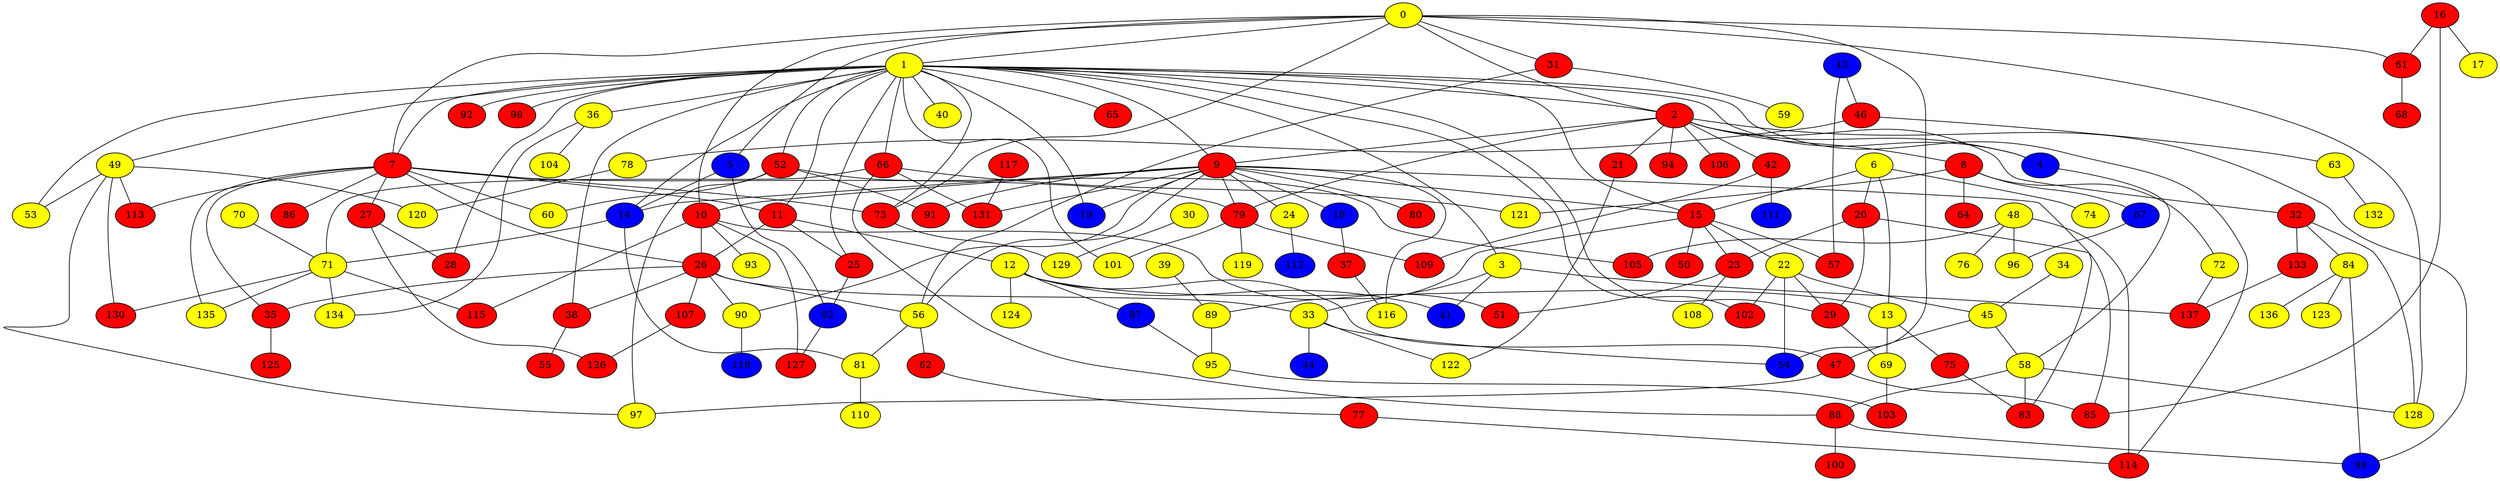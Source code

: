 graph {
0 [style = filled fillcolor = yellow];
1 [style = filled fillcolor = yellow];
2 [style = filled fillcolor = red];
3 [style = filled fillcolor = yellow];
4 [style = filled fillcolor = blue];
5 [style = filled fillcolor = blue];
6 [style = filled fillcolor = yellow];
7 [style = filled fillcolor = red];
8 [style = filled fillcolor = red];
9 [style = filled fillcolor = red];
10 [style = filled fillcolor = red];
11 [style = filled fillcolor = red];
12 [style = filled fillcolor = yellow];
13 [style = filled fillcolor = yellow];
14 [style = filled fillcolor = blue];
15 [style = filled fillcolor = red];
16 [style = filled fillcolor = red];
17 [style = filled fillcolor = yellow];
18 [style = filled fillcolor = blue];
19 [style = filled fillcolor = blue];
20 [style = filled fillcolor = red];
21 [style = filled fillcolor = red];
22 [style = filled fillcolor = yellow];
23 [style = filled fillcolor = red];
24 [style = filled fillcolor = yellow];
25 [style = filled fillcolor = red];
26 [style = filled fillcolor = red];
27 [style = filled fillcolor = red];
28 [style = filled fillcolor = red];
29 [style = filled fillcolor = red];
30 [style = filled fillcolor = yellow];
31 [style = filled fillcolor = red];
32 [style = filled fillcolor = red];
33 [style = filled fillcolor = yellow];
34 [style = filled fillcolor = yellow];
35 [style = filled fillcolor = red];
36 [style = filled fillcolor = yellow];
37 [style = filled fillcolor = red];
38 [style = filled fillcolor = red];
39 [style = filled fillcolor = yellow];
40 [style = filled fillcolor = yellow];
41 [style = filled fillcolor = blue];
42 [style = filled fillcolor = red];
43 [style = filled fillcolor = blue];
44 [style = filled fillcolor = blue];
45 [style = filled fillcolor = yellow];
46 [style = filled fillcolor = red];
47 [style = filled fillcolor = red];
48 [style = filled fillcolor = yellow];
49 [style = filled fillcolor = yellow];
50 [style = filled fillcolor = red];
51 [style = filled fillcolor = red];
52 [style = filled fillcolor = red];
53 [style = filled fillcolor = yellow];
54 [style = filled fillcolor = blue];
55 [style = filled fillcolor = red];
56 [style = filled fillcolor = yellow];
57 [style = filled fillcolor = red];
58 [style = filled fillcolor = yellow];
59 [style = filled fillcolor = yellow];
60 [style = filled fillcolor = yellow];
61 [style = filled fillcolor = red];
62 [style = filled fillcolor = red];
63 [style = filled fillcolor = yellow];
64 [style = filled fillcolor = red];
65 [style = filled fillcolor = red];
66 [style = filled fillcolor = red];
67 [style = filled fillcolor = blue];
68 [style = filled fillcolor = red];
69 [style = filled fillcolor = yellow];
70 [style = filled fillcolor = yellow];
71 [style = filled fillcolor = yellow];
72 [style = filled fillcolor = yellow];
73 [style = filled fillcolor = red];
74 [style = filled fillcolor = yellow];
75 [style = filled fillcolor = red];
76 [style = filled fillcolor = yellow];
77 [style = filled fillcolor = red];
78 [style = filled fillcolor = yellow];
79 [style = filled fillcolor = red];
80 [style = filled fillcolor = red];
81 [style = filled fillcolor = yellow];
82 [style = filled fillcolor = blue];
83 [style = filled fillcolor = red];
84 [style = filled fillcolor = yellow];
85 [style = filled fillcolor = red];
86 [style = filled fillcolor = red];
87 [style = filled fillcolor = blue];
88 [style = filled fillcolor = red];
89 [style = filled fillcolor = yellow];
90 [style = filled fillcolor = yellow];
91 [style = filled fillcolor = red];
92 [style = filled fillcolor = red];
93 [style = filled fillcolor = yellow];
94 [style = filled fillcolor = red];
95 [style = filled fillcolor = yellow];
96 [style = filled fillcolor = yellow];
97 [style = filled fillcolor = yellow];
98 [style = filled fillcolor = red];
99 [style = filled fillcolor = blue];
100 [style = filled fillcolor = red];
101 [style = filled fillcolor = yellow];
102 [style = filled fillcolor = red];
103 [style = filled fillcolor = red];
104 [style = filled fillcolor = yellow];
105 [style = filled fillcolor = red];
106 [style = filled fillcolor = red];
107 [style = filled fillcolor = red];
108 [style = filled fillcolor = yellow];
109 [style = filled fillcolor = red];
110 [style = filled fillcolor = yellow];
111 [style = filled fillcolor = blue];
112 [style = filled fillcolor = blue];
113 [style = filled fillcolor = red];
114 [style = filled fillcolor = red];
115 [style = filled fillcolor = red];
116 [style = filled fillcolor = yellow];
117 [style = filled fillcolor = red];
118 [style = filled fillcolor = blue];
119 [style = filled fillcolor = yellow];
120 [style = filled fillcolor = yellow];
121 [style = filled fillcolor = yellow];
122 [style = filled fillcolor = yellow];
123 [style = filled fillcolor = yellow];
124 [style = filled fillcolor = yellow];
125 [style = filled fillcolor = red];
126 [style = filled fillcolor = red];
127 [style = filled fillcolor = red];
128 [style = filled fillcolor = yellow];
129 [style = filled fillcolor = yellow];
130 [style = filled fillcolor = red];
131 [style = filled fillcolor = red];
132 [style = filled fillcolor = yellow];
133 [style = filled fillcolor = red];
134 [style = filled fillcolor = yellow];
135 [style = filled fillcolor = yellow];
136 [style = filled fillcolor = yellow];
137 [style = filled fillcolor = red];
0 -- 7;
0 -- 5;
0 -- 2;
0 -- 1;
0 -- 10;
0 -- 31;
0 -- 54;
0 -- 61;
0 -- 73;
0 -- 128;
1 -- 2;
1 -- 3;
1 -- 4;
1 -- 7;
1 -- 9;
1 -- 11;
1 -- 14;
1 -- 15;
1 -- 19;
1 -- 25;
1 -- 28;
1 -- 29;
1 -- 36;
1 -- 38;
1 -- 40;
1 -- 49;
1 -- 52;
1 -- 53;
1 -- 65;
1 -- 66;
1 -- 73;
1 -- 92;
1 -- 98;
1 -- 101;
1 -- 102;
1 -- 114;
2 -- 4;
2 -- 8;
2 -- 9;
2 -- 21;
2 -- 32;
2 -- 42;
2 -- 79;
2 -- 94;
2 -- 99;
2 -- 106;
3 -- 33;
3 -- 41;
3 -- 137;
4 -- 58;
5 -- 14;
5 -- 82;
6 -- 13;
6 -- 15;
6 -- 20;
6 -- 74;
7 -- 11;
7 -- 26;
7 -- 27;
7 -- 35;
7 -- 60;
7 -- 73;
7 -- 79;
7 -- 86;
7 -- 113;
7 -- 135;
8 -- 64;
8 -- 67;
8 -- 72;
8 -- 121;
9 -- 10;
9 -- 14;
9 -- 15;
9 -- 18;
9 -- 19;
9 -- 24;
9 -- 56;
9 -- 79;
9 -- 80;
9 -- 83;
9 -- 90;
9 -- 91;
9 -- 116;
9 -- 131;
10 -- 26;
10 -- 51;
10 -- 93;
10 -- 115;
10 -- 127;
11 -- 12;
11 -- 25;
11 -- 26;
12 -- 13;
12 -- 41;
12 -- 47;
12 -- 87;
12 -- 124;
13 -- 69;
13 -- 75;
14 -- 71;
14 -- 81;
15 -- 22;
15 -- 23;
15 -- 50;
15 -- 57;
15 -- 89;
16 -- 17;
16 -- 61;
16 -- 85;
18 -- 37;
20 -- 23;
20 -- 29;
20 -- 85;
21 -- 122;
22 -- 29;
22 -- 45;
22 -- 54;
22 -- 102;
23 -- 51;
23 -- 108;
24 -- 112;
25 -- 82;
26 -- 33;
26 -- 35;
26 -- 38;
26 -- 56;
26 -- 90;
26 -- 107;
27 -- 28;
27 -- 126;
29 -- 69;
30 -- 129;
31 -- 56;
31 -- 59;
32 -- 84;
32 -- 128;
32 -- 133;
33 -- 44;
33 -- 54;
33 -- 122;
34 -- 45;
35 -- 125;
36 -- 104;
36 -- 134;
37 -- 116;
38 -- 55;
39 -- 89;
42 -- 109;
42 -- 111;
43 -- 46;
43 -- 57;
45 -- 47;
45 -- 58;
46 -- 63;
46 -- 78;
47 -- 85;
47 -- 97;
48 -- 76;
48 -- 96;
48 -- 105;
48 -- 114;
49 -- 53;
49 -- 97;
49 -- 113;
49 -- 120;
49 -- 130;
52 -- 60;
52 -- 91;
52 -- 97;
52 -- 105;
56 -- 62;
56 -- 81;
58 -- 83;
58 -- 88;
58 -- 128;
61 -- 68;
62 -- 77;
63 -- 132;
66 -- 71;
66 -- 88;
66 -- 121;
66 -- 131;
67 -- 96;
69 -- 103;
70 -- 71;
71 -- 115;
71 -- 130;
71 -- 134;
71 -- 135;
72 -- 137;
73 -- 129;
75 -- 83;
77 -- 114;
78 -- 120;
79 -- 101;
79 -- 109;
79 -- 119;
81 -- 110;
82 -- 127;
84 -- 99;
84 -- 123;
84 -- 136;
87 -- 95;
88 -- 99;
88 -- 100;
89 -- 95;
90 -- 118;
95 -- 103;
107 -- 126;
117 -- 131;
133 -- 137;
}
